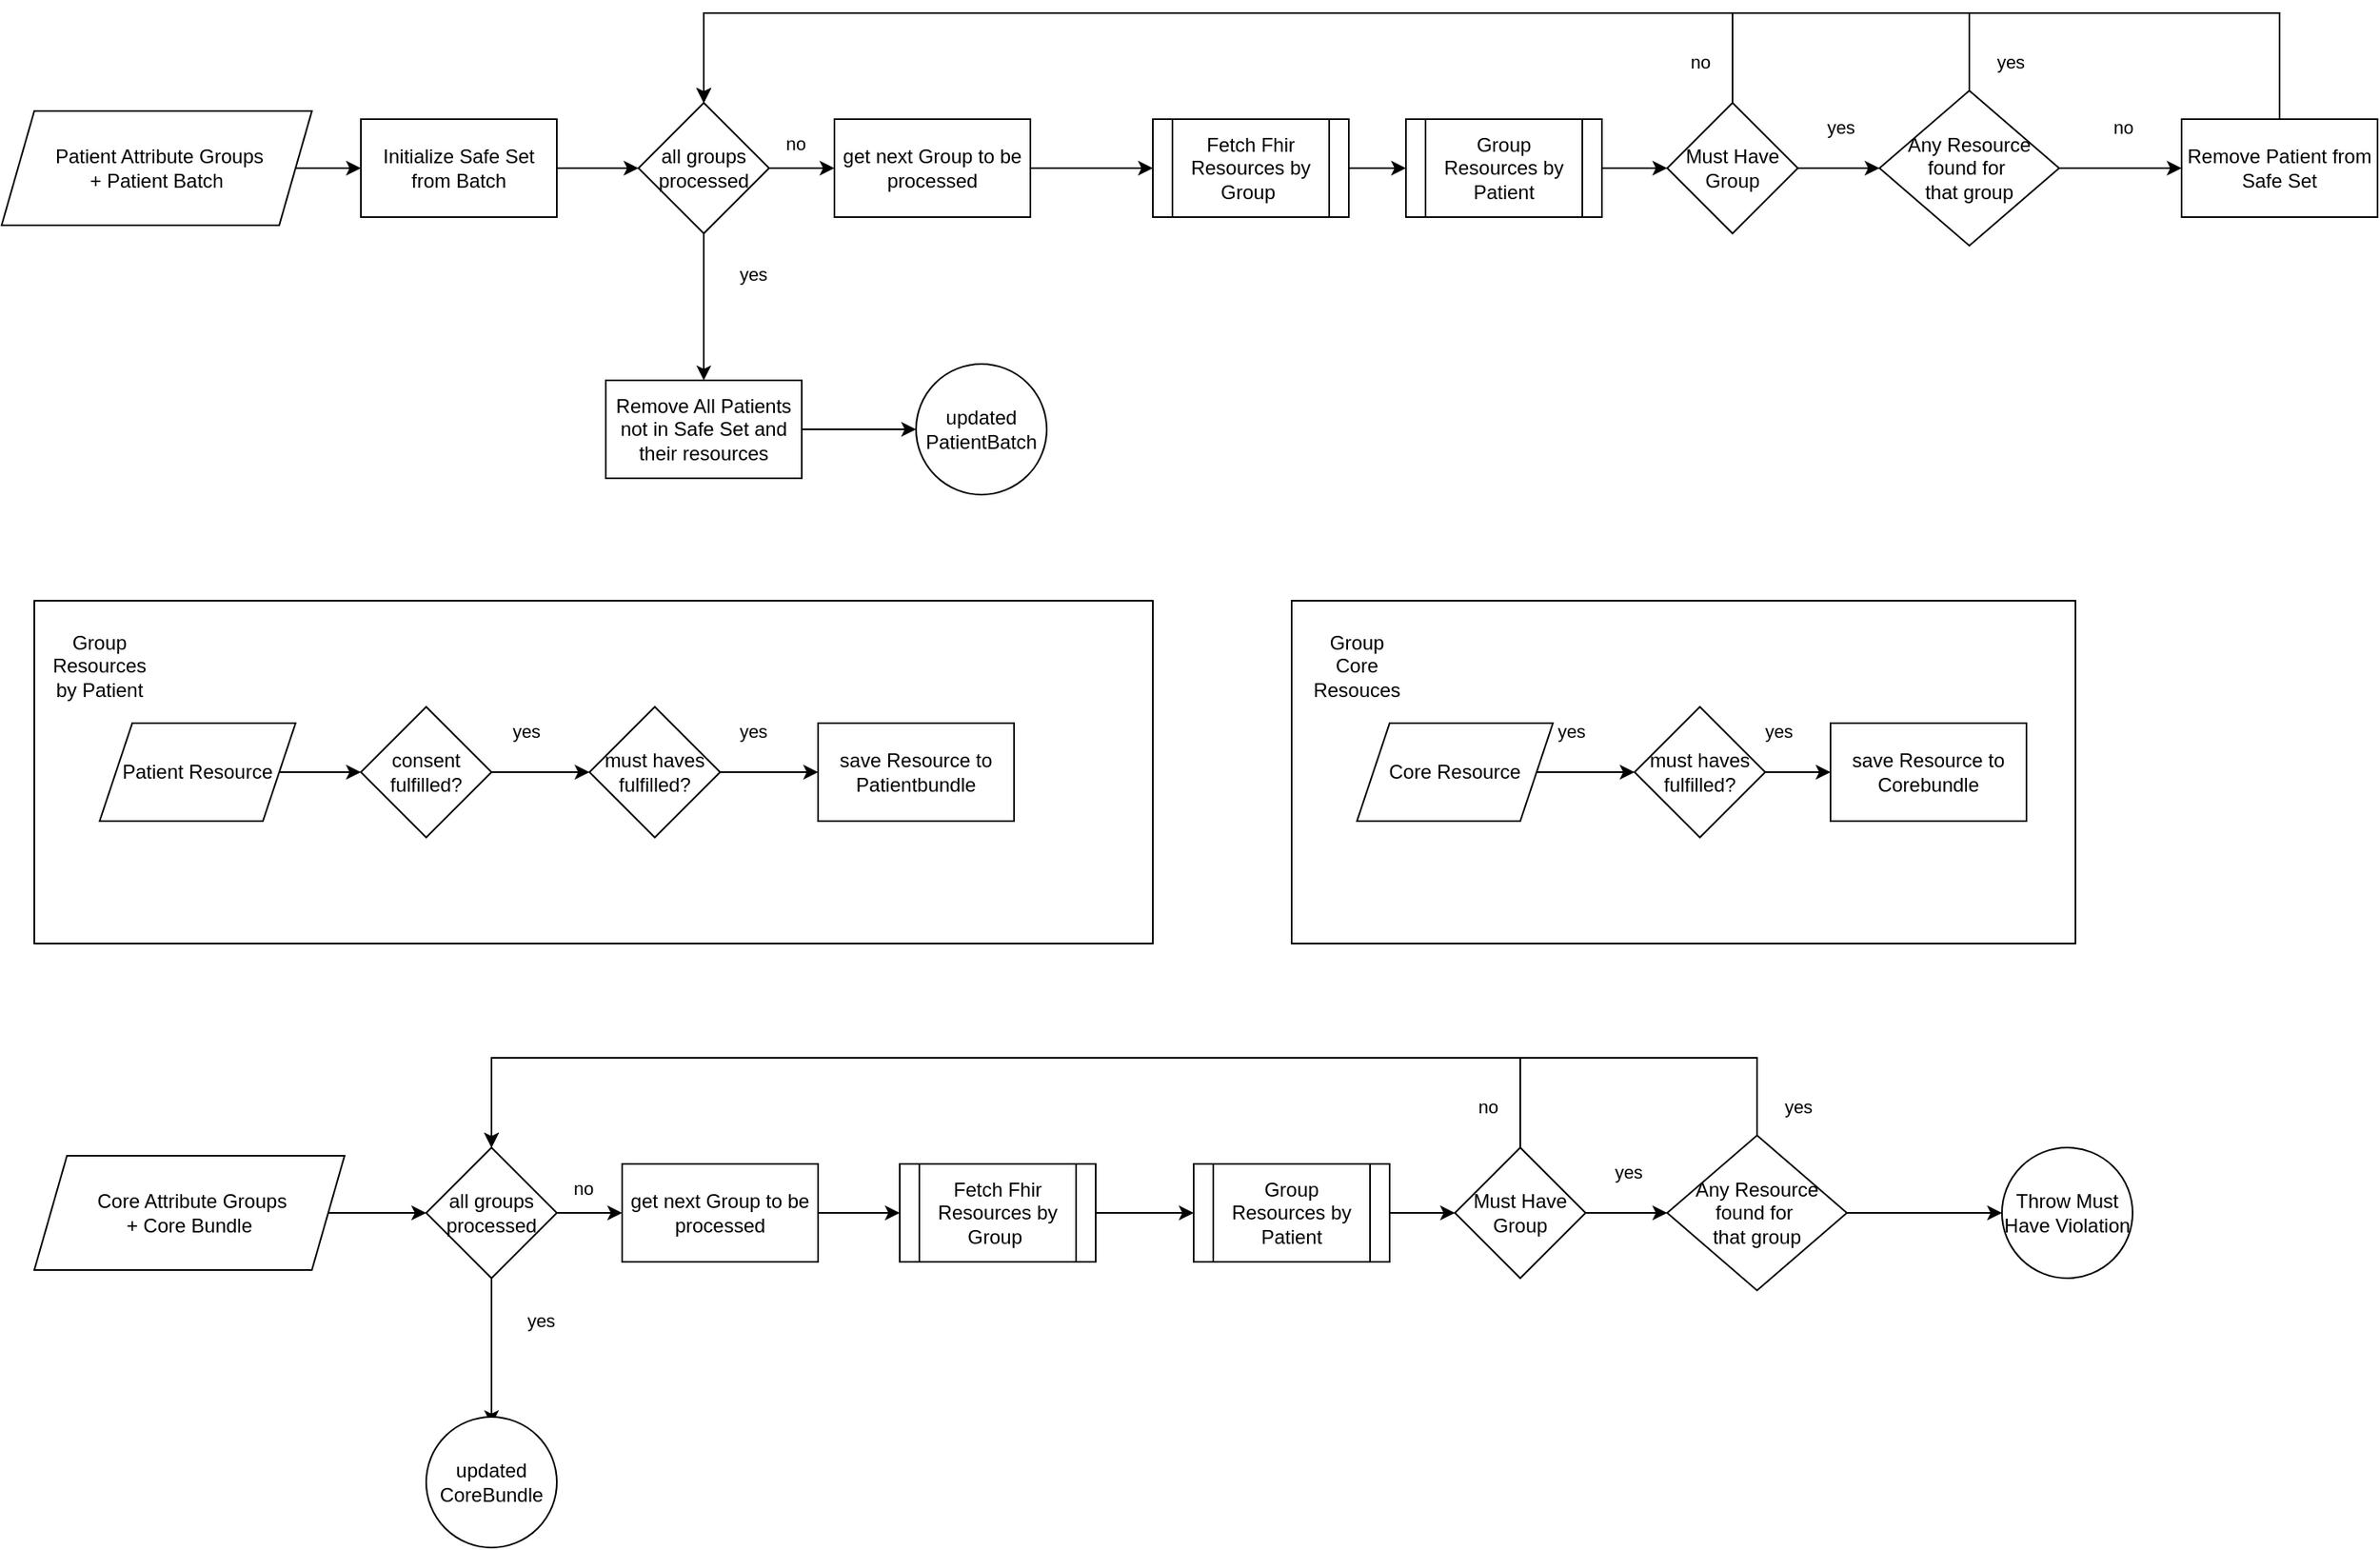 <mxfile version="28.0.6">
  <diagram name="Page-1" id="rf3YL7zo4leCZNkhgRx3">
    <mxGraphModel dx="1722" dy="1029" grid="1" gridSize="10" guides="1" tooltips="1" connect="1" arrows="1" fold="1" page="1" pageScale="1" pageWidth="850" pageHeight="1100" math="0" shadow="0">
      <root>
        <mxCell id="0" />
        <mxCell id="1" parent="0" />
        <mxCell id="hz-IXQPjgkr2d81pRRRw-45" value="" style="rounded=0;whiteSpace=wrap;html=1;" vertex="1" parent="1">
          <mxGeometry x="80" y="440" width="685" height="210" as="geometry" />
        </mxCell>
        <mxCell id="hz-IXQPjgkr2d81pRRRw-38" value="" style="edgeStyle=orthogonalEdgeStyle;rounded=0;orthogonalLoop=1;jettySize=auto;html=1;" edge="1" parent="1" source="hz-IXQPjgkr2d81pRRRw-1" target="hz-IXQPjgkr2d81pRRRw-37">
          <mxGeometry relative="1" as="geometry" />
        </mxCell>
        <mxCell id="hz-IXQPjgkr2d81pRRRw-1" value="&lt;div&gt;&amp;nbsp;Patient Attribute Groups&lt;/div&gt;&lt;div&gt;+&amp;nbsp;&lt;span style=&quot;background-color: transparent; color: light-dark(rgb(0, 0, 0), rgb(255, 255, 255));&quot;&gt;Patient Batch&lt;/span&gt;&lt;/div&gt;" style="shape=parallelogram;perimeter=parallelogramPerimeter;whiteSpace=wrap;html=1;fixedSize=1;" vertex="1" parent="1">
          <mxGeometry x="60" y="140" width="190" height="70" as="geometry" />
        </mxCell>
        <mxCell id="hz-IXQPjgkr2d81pRRRw-44" style="edgeStyle=orthogonalEdgeStyle;rounded=0;orthogonalLoop=1;jettySize=auto;html=1;" edge="1" parent="1" source="hz-IXQPjgkr2d81pRRRw-2" target="hz-IXQPjgkr2d81pRRRw-20">
          <mxGeometry relative="1" as="geometry" />
        </mxCell>
        <mxCell id="hz-IXQPjgkr2d81pRRRw-2" value="Fetch Fhir Resources by Group&amp;nbsp;" style="shape=process;whiteSpace=wrap;html=1;backgroundOutline=1;" vertex="1" parent="1">
          <mxGeometry x="765" y="145" width="120" height="60" as="geometry" />
        </mxCell>
        <mxCell id="hz-IXQPjgkr2d81pRRRw-13" value="" style="edgeStyle=orthogonalEdgeStyle;rounded=0;orthogonalLoop=1;jettySize=auto;html=1;" edge="1" parent="1" source="hz-IXQPjgkr2d81pRRRw-8" target="hz-IXQPjgkr2d81pRRRw-12">
          <mxGeometry relative="1" as="geometry" />
        </mxCell>
        <mxCell id="hz-IXQPjgkr2d81pRRRw-14" value="yes" style="edgeLabel;html=1;align=center;verticalAlign=middle;resizable=0;points=[];" vertex="1" connectable="0" parent="hz-IXQPjgkr2d81pRRRw-13">
          <mxGeometry x="0.05" y="1" relative="1" as="geometry">
            <mxPoint x="-11" y="-24" as="offset" />
          </mxGeometry>
        </mxCell>
        <mxCell id="hz-IXQPjgkr2d81pRRRw-8" value="consent fulfilled?" style="rhombus;whiteSpace=wrap;html=1;rounded=0;" vertex="1" parent="1">
          <mxGeometry x="280" y="505" width="80" height="80" as="geometry" />
        </mxCell>
        <mxCell id="hz-IXQPjgkr2d81pRRRw-16" value="" style="edgeStyle=orthogonalEdgeStyle;rounded=0;orthogonalLoop=1;jettySize=auto;html=1;" edge="1" parent="1" source="hz-IXQPjgkr2d81pRRRw-12" target="hz-IXQPjgkr2d81pRRRw-15">
          <mxGeometry relative="1" as="geometry" />
        </mxCell>
        <mxCell id="hz-IXQPjgkr2d81pRRRw-17" value="yes" style="edgeLabel;html=1;align=center;verticalAlign=middle;resizable=0;points=[];" vertex="1" connectable="0" parent="hz-IXQPjgkr2d81pRRRw-16">
          <mxGeometry x="0.233" y="2" relative="1" as="geometry">
            <mxPoint x="-17" y="-23" as="offset" />
          </mxGeometry>
        </mxCell>
        <mxCell id="hz-IXQPjgkr2d81pRRRw-12" value="must haves fulfilled?" style="rhombus;whiteSpace=wrap;html=1;rounded=0;" vertex="1" parent="1">
          <mxGeometry x="420" y="505" width="80" height="80" as="geometry" />
        </mxCell>
        <mxCell id="hz-IXQPjgkr2d81pRRRw-15" value="save Resource to Patientbundle" style="whiteSpace=wrap;html=1;rounded=0;" vertex="1" parent="1">
          <mxGeometry x="560" y="515" width="120" height="60" as="geometry" />
        </mxCell>
        <mxCell id="hz-IXQPjgkr2d81pRRRw-41" value="" style="edgeStyle=orthogonalEdgeStyle;rounded=0;orthogonalLoop=1;jettySize=auto;html=1;" edge="1" parent="1" source="hz-IXQPjgkr2d81pRRRw-20" target="hz-IXQPjgkr2d81pRRRw-40">
          <mxGeometry relative="1" as="geometry" />
        </mxCell>
        <mxCell id="hz-IXQPjgkr2d81pRRRw-20" value="Group Resources by Patient" style="shape=process;whiteSpace=wrap;html=1;backgroundOutline=1;" vertex="1" parent="1">
          <mxGeometry x="920" y="145" width="120" height="60" as="geometry" />
        </mxCell>
        <mxCell id="hz-IXQPjgkr2d81pRRRw-26" style="edgeStyle=orthogonalEdgeStyle;rounded=0;orthogonalLoop=1;jettySize=auto;html=1;" edge="1" parent="1" source="hz-IXQPjgkr2d81pRRRw-25" target="hz-IXQPjgkr2d81pRRRw-8">
          <mxGeometry relative="1" as="geometry">
            <mxPoint x="290" y="545" as="targetPoint" />
          </mxGeometry>
        </mxCell>
        <mxCell id="hz-IXQPjgkr2d81pRRRw-25" value="Patient Resource" style="shape=parallelogram;perimeter=parallelogramPerimeter;whiteSpace=wrap;html=1;fixedSize=1;" vertex="1" parent="1">
          <mxGeometry x="120" y="515" width="120" height="60" as="geometry" />
        </mxCell>
        <mxCell id="hz-IXQPjgkr2d81pRRRw-58" value="" style="edgeStyle=orthogonalEdgeStyle;rounded=0;orthogonalLoop=1;jettySize=auto;html=1;" edge="1" parent="1" source="hz-IXQPjgkr2d81pRRRw-30" target="hz-IXQPjgkr2d81pRRRw-57">
          <mxGeometry relative="1" as="geometry" />
        </mxCell>
        <mxCell id="hz-IXQPjgkr2d81pRRRw-59" value="no" style="edgeLabel;html=1;align=center;verticalAlign=middle;resizable=0;points=[];" vertex="1" connectable="0" parent="hz-IXQPjgkr2d81pRRRw-58">
          <mxGeometry x="0.036" y="1" relative="1" as="geometry">
            <mxPoint y="-24" as="offset" />
          </mxGeometry>
        </mxCell>
        <mxCell id="hz-IXQPjgkr2d81pRRRw-63" style="edgeStyle=orthogonalEdgeStyle;rounded=0;orthogonalLoop=1;jettySize=auto;html=1;" edge="1" parent="1" source="hz-IXQPjgkr2d81pRRRw-30" target="hz-IXQPjgkr2d81pRRRw-50">
          <mxGeometry relative="1" as="geometry">
            <Array as="points">
              <mxPoint x="1265" y="80" />
              <mxPoint x="490" y="80" />
            </Array>
          </mxGeometry>
        </mxCell>
        <mxCell id="hz-IXQPjgkr2d81pRRRw-64" value="yes" style="edgeLabel;html=1;align=center;verticalAlign=middle;resizable=0;points=[];" vertex="1" connectable="0" parent="hz-IXQPjgkr2d81pRRRw-63">
          <mxGeometry x="-0.926" y="1" relative="1" as="geometry">
            <mxPoint x="26" y="15" as="offset" />
          </mxGeometry>
        </mxCell>
        <mxCell id="hz-IXQPjgkr2d81pRRRw-30" value="Any Resource found for&amp;nbsp;&lt;div&gt;that group&lt;/div&gt;" style="rhombus;whiteSpace=wrap;html=1;" vertex="1" parent="1">
          <mxGeometry x="1210" y="127.5" width="110" height="95" as="geometry" />
        </mxCell>
        <mxCell id="hz-IXQPjgkr2d81pRRRw-34" value="" style="edgeStyle=orthogonalEdgeStyle;rounded=0;orthogonalLoop=1;jettySize=auto;html=1;" edge="1" parent="1" source="hz-IXQPjgkr2d81pRRRw-32" target="hz-IXQPjgkr2d81pRRRw-2">
          <mxGeometry relative="1" as="geometry" />
        </mxCell>
        <mxCell id="hz-IXQPjgkr2d81pRRRw-32" value="get next Group to be processed" style="whiteSpace=wrap;html=1;" vertex="1" parent="1">
          <mxGeometry x="570" y="145" width="120" height="60" as="geometry" />
        </mxCell>
        <mxCell id="hz-IXQPjgkr2d81pRRRw-51" value="" style="edgeStyle=orthogonalEdgeStyle;rounded=0;orthogonalLoop=1;jettySize=auto;html=1;" edge="1" parent="1" source="hz-IXQPjgkr2d81pRRRw-37" target="hz-IXQPjgkr2d81pRRRw-50">
          <mxGeometry relative="1" as="geometry" />
        </mxCell>
        <mxCell id="hz-IXQPjgkr2d81pRRRw-37" value="Initialize Safe Set from Batch" style="whiteSpace=wrap;html=1;" vertex="1" parent="1">
          <mxGeometry x="280" y="145" width="120" height="60" as="geometry" />
        </mxCell>
        <mxCell id="hz-IXQPjgkr2d81pRRRw-56" style="edgeStyle=orthogonalEdgeStyle;rounded=0;orthogonalLoop=1;jettySize=auto;html=1;" edge="1" parent="1" source="hz-IXQPjgkr2d81pRRRw-40" target="hz-IXQPjgkr2d81pRRRw-30">
          <mxGeometry relative="1" as="geometry" />
        </mxCell>
        <mxCell id="hz-IXQPjgkr2d81pRRRw-60" value="yes" style="edgeLabel;html=1;align=center;verticalAlign=middle;resizable=0;points=[];" vertex="1" connectable="0" parent="hz-IXQPjgkr2d81pRRRw-56">
          <mxGeometry x="0.02" y="1" relative="1" as="geometry">
            <mxPoint y="-24" as="offset" />
          </mxGeometry>
        </mxCell>
        <mxCell id="hz-IXQPjgkr2d81pRRRw-61" style="edgeStyle=orthogonalEdgeStyle;rounded=0;orthogonalLoop=1;jettySize=auto;html=1;" edge="1" parent="1" source="hz-IXQPjgkr2d81pRRRw-40" target="hz-IXQPjgkr2d81pRRRw-50">
          <mxGeometry relative="1" as="geometry">
            <Array as="points">
              <mxPoint x="1120" y="80" />
              <mxPoint x="490" y="80" />
            </Array>
          </mxGeometry>
        </mxCell>
        <mxCell id="hz-IXQPjgkr2d81pRRRw-62" value="no" style="edgeLabel;html=1;align=center;verticalAlign=middle;resizable=0;points=[];" vertex="1" connectable="0" parent="hz-IXQPjgkr2d81pRRRw-61">
          <mxGeometry x="-0.15" y="-1" relative="1" as="geometry">
            <mxPoint x="239" y="31" as="offset" />
          </mxGeometry>
        </mxCell>
        <mxCell id="hz-IXQPjgkr2d81pRRRw-40" value="Must Have Group" style="rhombus;whiteSpace=wrap;html=1;" vertex="1" parent="1">
          <mxGeometry x="1080" y="135" width="80" height="80" as="geometry" />
        </mxCell>
        <mxCell id="hz-IXQPjgkr2d81pRRRw-46" value="Group Resources by Patient" style="text;html=1;align=center;verticalAlign=middle;whiteSpace=wrap;rounded=0;" vertex="1" parent="1">
          <mxGeometry x="90" y="465" width="60" height="30" as="geometry" />
        </mxCell>
        <mxCell id="hz-IXQPjgkr2d81pRRRw-52" value="" style="edgeStyle=orthogonalEdgeStyle;rounded=0;orthogonalLoop=1;jettySize=auto;html=1;" edge="1" parent="1" source="hz-IXQPjgkr2d81pRRRw-50" target="hz-IXQPjgkr2d81pRRRw-32">
          <mxGeometry relative="1" as="geometry" />
        </mxCell>
        <mxCell id="hz-IXQPjgkr2d81pRRRw-53" value="no" style="edgeLabel;html=1;align=center;verticalAlign=middle;resizable=0;points=[];" vertex="1" connectable="0" parent="hz-IXQPjgkr2d81pRRRw-52">
          <mxGeometry x="-0.225" y="-2" relative="1" as="geometry">
            <mxPoint y="-17" as="offset" />
          </mxGeometry>
        </mxCell>
        <mxCell id="hz-IXQPjgkr2d81pRRRw-67" value="" style="edgeStyle=orthogonalEdgeStyle;rounded=0;orthogonalLoop=1;jettySize=auto;html=1;" edge="1" parent="1" source="hz-IXQPjgkr2d81pRRRw-50" target="hz-IXQPjgkr2d81pRRRw-66">
          <mxGeometry relative="1" as="geometry" />
        </mxCell>
        <mxCell id="hz-IXQPjgkr2d81pRRRw-68" value="yes" style="edgeLabel;html=1;align=center;verticalAlign=middle;resizable=0;points=[];" vertex="1" connectable="0" parent="hz-IXQPjgkr2d81pRRRw-67">
          <mxGeometry x="-0.441" relative="1" as="geometry">
            <mxPoint x="30" as="offset" />
          </mxGeometry>
        </mxCell>
        <mxCell id="hz-IXQPjgkr2d81pRRRw-50" value="all groups&lt;div&gt;processed&lt;/div&gt;" style="rhombus;whiteSpace=wrap;html=1;" vertex="1" parent="1">
          <mxGeometry x="450" y="135" width="80" height="80" as="geometry" />
        </mxCell>
        <mxCell id="hz-IXQPjgkr2d81pRRRw-65" style="edgeStyle=orthogonalEdgeStyle;rounded=0;orthogonalLoop=1;jettySize=auto;html=1;" edge="1" parent="1" source="hz-IXQPjgkr2d81pRRRw-57" target="hz-IXQPjgkr2d81pRRRw-50">
          <mxGeometry relative="1" as="geometry">
            <Array as="points">
              <mxPoint x="1455" y="80" />
              <mxPoint x="490" y="80" />
            </Array>
          </mxGeometry>
        </mxCell>
        <mxCell id="hz-IXQPjgkr2d81pRRRw-57" value="Remove Patient from Safe Set" style="whiteSpace=wrap;html=1;" vertex="1" parent="1">
          <mxGeometry x="1395" y="145" width="120" height="60" as="geometry" />
        </mxCell>
        <mxCell id="hz-IXQPjgkr2d81pRRRw-70" value="" style="edgeStyle=orthogonalEdgeStyle;rounded=0;orthogonalLoop=1;jettySize=auto;html=1;" edge="1" parent="1" source="hz-IXQPjgkr2d81pRRRw-66" target="hz-IXQPjgkr2d81pRRRw-69">
          <mxGeometry relative="1" as="geometry" />
        </mxCell>
        <mxCell id="hz-IXQPjgkr2d81pRRRw-66" value="Remove All Patients not in Safe Set and their resources" style="whiteSpace=wrap;html=1;" vertex="1" parent="1">
          <mxGeometry x="430" y="305" width="120" height="60" as="geometry" />
        </mxCell>
        <mxCell id="hz-IXQPjgkr2d81pRRRw-69" value="updated PatientBatch" style="ellipse;whiteSpace=wrap;html=1;" vertex="1" parent="1">
          <mxGeometry x="620" y="295" width="80" height="80" as="geometry" />
        </mxCell>
        <mxCell id="hz-IXQPjgkr2d81pRRRw-72" value="&lt;div&gt;&amp;nbsp;Core Attribute Groups&lt;/div&gt;&lt;div&gt;+&amp;nbsp;&lt;span style=&quot;background-color: transparent; color: light-dark(rgb(0, 0, 0), rgb(255, 255, 255));&quot;&gt;Core Bundle&lt;/span&gt;&lt;/div&gt;" style="shape=parallelogram;perimeter=parallelogramPerimeter;whiteSpace=wrap;html=1;fixedSize=1;" vertex="1" parent="1">
          <mxGeometry x="80" y="780" width="190" height="70" as="geometry" />
        </mxCell>
        <mxCell id="hz-IXQPjgkr2d81pRRRw-73" style="edgeStyle=orthogonalEdgeStyle;rounded=0;orthogonalLoop=1;jettySize=auto;html=1;" edge="1" parent="1" source="hz-IXQPjgkr2d81pRRRw-74" target="hz-IXQPjgkr2d81pRRRw-76">
          <mxGeometry relative="1" as="geometry" />
        </mxCell>
        <mxCell id="hz-IXQPjgkr2d81pRRRw-74" value="Fetch Fhir Resources by Group&amp;nbsp;" style="shape=process;whiteSpace=wrap;html=1;backgroundOutline=1;" vertex="1" parent="1">
          <mxGeometry x="610" y="785" width="120" height="60" as="geometry" />
        </mxCell>
        <mxCell id="hz-IXQPjgkr2d81pRRRw-75" value="" style="edgeStyle=orthogonalEdgeStyle;rounded=0;orthogonalLoop=1;jettySize=auto;html=1;" edge="1" parent="1" source="hz-IXQPjgkr2d81pRRRw-76" target="hz-IXQPjgkr2d81pRRRw-90">
          <mxGeometry relative="1" as="geometry" />
        </mxCell>
        <mxCell id="hz-IXQPjgkr2d81pRRRw-76" value="Group Resources by Patient" style="shape=process;whiteSpace=wrap;html=1;backgroundOutline=1;" vertex="1" parent="1">
          <mxGeometry x="790" y="785" width="120" height="60" as="geometry" />
        </mxCell>
        <mxCell id="hz-IXQPjgkr2d81pRRRw-79" style="edgeStyle=orthogonalEdgeStyle;rounded=0;orthogonalLoop=1;jettySize=auto;html=1;" edge="1" parent="1" source="hz-IXQPjgkr2d81pRRRw-81" target="hz-IXQPjgkr2d81pRRRw-95">
          <mxGeometry relative="1" as="geometry">
            <Array as="points">
              <mxPoint x="1135" y="720" />
              <mxPoint x="360" y="720" />
            </Array>
          </mxGeometry>
        </mxCell>
        <mxCell id="hz-IXQPjgkr2d81pRRRw-80" value="yes" style="edgeLabel;html=1;align=center;verticalAlign=middle;resizable=0;points=[];" vertex="1" connectable="0" parent="hz-IXQPjgkr2d81pRRRw-79">
          <mxGeometry x="-0.926" y="1" relative="1" as="geometry">
            <mxPoint x="26" y="15" as="offset" />
          </mxGeometry>
        </mxCell>
        <mxCell id="hz-IXQPjgkr2d81pRRRw-119" value="" style="edgeStyle=orthogonalEdgeStyle;rounded=0;orthogonalLoop=1;jettySize=auto;html=1;" edge="1" parent="1" source="hz-IXQPjgkr2d81pRRRw-81" target="hz-IXQPjgkr2d81pRRRw-118">
          <mxGeometry relative="1" as="geometry" />
        </mxCell>
        <mxCell id="hz-IXQPjgkr2d81pRRRw-81" value="Any Resource found for&amp;nbsp;&lt;div&gt;that group&lt;/div&gt;" style="rhombus;whiteSpace=wrap;html=1;" vertex="1" parent="1">
          <mxGeometry x="1080" y="767.5" width="110" height="95" as="geometry" />
        </mxCell>
        <mxCell id="hz-IXQPjgkr2d81pRRRw-82" value="" style="edgeStyle=orthogonalEdgeStyle;rounded=0;orthogonalLoop=1;jettySize=auto;html=1;" edge="1" parent="1" source="hz-IXQPjgkr2d81pRRRw-83" target="hz-IXQPjgkr2d81pRRRw-74">
          <mxGeometry relative="1" as="geometry" />
        </mxCell>
        <mxCell id="hz-IXQPjgkr2d81pRRRw-83" value="get next Group to be processed" style="whiteSpace=wrap;html=1;" vertex="1" parent="1">
          <mxGeometry x="440" y="785" width="120" height="60" as="geometry" />
        </mxCell>
        <mxCell id="hz-IXQPjgkr2d81pRRRw-84" value="" style="edgeStyle=orthogonalEdgeStyle;rounded=0;orthogonalLoop=1;jettySize=auto;html=1;" edge="1" parent="1" source="hz-IXQPjgkr2d81pRRRw-72" target="hz-IXQPjgkr2d81pRRRw-95">
          <mxGeometry relative="1" as="geometry">
            <mxPoint x="270" y="815.0" as="sourcePoint" />
          </mxGeometry>
        </mxCell>
        <mxCell id="hz-IXQPjgkr2d81pRRRw-86" style="edgeStyle=orthogonalEdgeStyle;rounded=0;orthogonalLoop=1;jettySize=auto;html=1;" edge="1" parent="1" source="hz-IXQPjgkr2d81pRRRw-90" target="hz-IXQPjgkr2d81pRRRw-81">
          <mxGeometry relative="1" as="geometry" />
        </mxCell>
        <mxCell id="hz-IXQPjgkr2d81pRRRw-87" value="yes" style="edgeLabel;html=1;align=center;verticalAlign=middle;resizable=0;points=[];" vertex="1" connectable="0" parent="hz-IXQPjgkr2d81pRRRw-86">
          <mxGeometry x="0.02" y="1" relative="1" as="geometry">
            <mxPoint y="-24" as="offset" />
          </mxGeometry>
        </mxCell>
        <mxCell id="hz-IXQPjgkr2d81pRRRw-88" style="edgeStyle=orthogonalEdgeStyle;rounded=0;orthogonalLoop=1;jettySize=auto;html=1;" edge="1" parent="1" source="hz-IXQPjgkr2d81pRRRw-90" target="hz-IXQPjgkr2d81pRRRw-95">
          <mxGeometry relative="1" as="geometry">
            <Array as="points">
              <mxPoint x="990" y="720" />
              <mxPoint x="360" y="720" />
            </Array>
          </mxGeometry>
        </mxCell>
        <mxCell id="hz-IXQPjgkr2d81pRRRw-89" value="no" style="edgeLabel;html=1;align=center;verticalAlign=middle;resizable=0;points=[];" vertex="1" connectable="0" parent="hz-IXQPjgkr2d81pRRRw-88">
          <mxGeometry x="-0.15" y="-1" relative="1" as="geometry">
            <mxPoint x="239" y="31" as="offset" />
          </mxGeometry>
        </mxCell>
        <mxCell id="hz-IXQPjgkr2d81pRRRw-90" value="Must Have Group" style="rhombus;whiteSpace=wrap;html=1;" vertex="1" parent="1">
          <mxGeometry x="950" y="775" width="80" height="80" as="geometry" />
        </mxCell>
        <mxCell id="hz-IXQPjgkr2d81pRRRw-91" value="" style="edgeStyle=orthogonalEdgeStyle;rounded=0;orthogonalLoop=1;jettySize=auto;html=1;" edge="1" parent="1" source="hz-IXQPjgkr2d81pRRRw-95" target="hz-IXQPjgkr2d81pRRRw-83">
          <mxGeometry relative="1" as="geometry" />
        </mxCell>
        <mxCell id="hz-IXQPjgkr2d81pRRRw-92" value="no" style="edgeLabel;html=1;align=center;verticalAlign=middle;resizable=0;points=[];" vertex="1" connectable="0" parent="hz-IXQPjgkr2d81pRRRw-91">
          <mxGeometry x="-0.225" y="-2" relative="1" as="geometry">
            <mxPoint y="-17" as="offset" />
          </mxGeometry>
        </mxCell>
        <mxCell id="hz-IXQPjgkr2d81pRRRw-93" value="" style="edgeStyle=orthogonalEdgeStyle;rounded=0;orthogonalLoop=1;jettySize=auto;html=1;" edge="1" parent="1" source="hz-IXQPjgkr2d81pRRRw-95">
          <mxGeometry relative="1" as="geometry">
            <mxPoint x="360" y="945.0" as="targetPoint" />
          </mxGeometry>
        </mxCell>
        <mxCell id="hz-IXQPjgkr2d81pRRRw-94" value="yes" style="edgeLabel;html=1;align=center;verticalAlign=middle;resizable=0;points=[];" vertex="1" connectable="0" parent="hz-IXQPjgkr2d81pRRRw-93">
          <mxGeometry x="-0.441" relative="1" as="geometry">
            <mxPoint x="30" as="offset" />
          </mxGeometry>
        </mxCell>
        <mxCell id="hz-IXQPjgkr2d81pRRRw-95" value="all groups&lt;div&gt;processed&lt;/div&gt;" style="rhombus;whiteSpace=wrap;html=1;" vertex="1" parent="1">
          <mxGeometry x="320" y="775" width="80" height="80" as="geometry" />
        </mxCell>
        <mxCell id="hz-IXQPjgkr2d81pRRRw-100" value="updated CoreBundle" style="ellipse;whiteSpace=wrap;html=1;" vertex="1" parent="1">
          <mxGeometry x="320" y="940" width="80" height="80" as="geometry" />
        </mxCell>
        <mxCell id="hz-IXQPjgkr2d81pRRRw-101" value="" style="rounded=0;whiteSpace=wrap;html=1;" vertex="1" parent="1">
          <mxGeometry x="850" y="440" width="480" height="210" as="geometry" />
        </mxCell>
        <mxCell id="hz-IXQPjgkr2d81pRRRw-102" value="" style="edgeStyle=orthogonalEdgeStyle;rounded=0;orthogonalLoop=1;jettySize=auto;html=1;" edge="1" parent="1" source="hz-IXQPjgkr2d81pRRRw-110" target="hz-IXQPjgkr2d81pRRRw-107">
          <mxGeometry relative="1" as="geometry">
            <mxPoint x="1130" y="545" as="sourcePoint" />
          </mxGeometry>
        </mxCell>
        <mxCell id="hz-IXQPjgkr2d81pRRRw-103" value="yes" style="edgeLabel;html=1;align=center;verticalAlign=middle;resizable=0;points=[];" vertex="1" connectable="0" parent="hz-IXQPjgkr2d81pRRRw-102">
          <mxGeometry x="0.05" y="1" relative="1" as="geometry">
            <mxPoint x="-11" y="-24" as="offset" />
          </mxGeometry>
        </mxCell>
        <mxCell id="hz-IXQPjgkr2d81pRRRw-105" value="" style="edgeStyle=orthogonalEdgeStyle;rounded=0;orthogonalLoop=1;jettySize=auto;html=1;" edge="1" parent="1" source="hz-IXQPjgkr2d81pRRRw-107" target="hz-IXQPjgkr2d81pRRRw-108">
          <mxGeometry relative="1" as="geometry" />
        </mxCell>
        <mxCell id="hz-IXQPjgkr2d81pRRRw-106" value="yes" style="edgeLabel;html=1;align=center;verticalAlign=middle;resizable=0;points=[];" vertex="1" connectable="0" parent="hz-IXQPjgkr2d81pRRRw-105">
          <mxGeometry x="0.233" y="2" relative="1" as="geometry">
            <mxPoint x="-17" y="-23" as="offset" />
          </mxGeometry>
        </mxCell>
        <mxCell id="hz-IXQPjgkr2d81pRRRw-107" value="must haves fulfilled?" style="rhombus;whiteSpace=wrap;html=1;rounded=0;" vertex="1" parent="1">
          <mxGeometry x="1060" y="505" width="80" height="80" as="geometry" />
        </mxCell>
        <mxCell id="hz-IXQPjgkr2d81pRRRw-108" value="save Resource to Corebundle" style="whiteSpace=wrap;html=1;rounded=0;" vertex="1" parent="1">
          <mxGeometry x="1180" y="515" width="120" height="60" as="geometry" />
        </mxCell>
        <mxCell id="hz-IXQPjgkr2d81pRRRw-110" value="Core Resource" style="shape=parallelogram;perimeter=parallelogramPerimeter;whiteSpace=wrap;html=1;fixedSize=1;" vertex="1" parent="1">
          <mxGeometry x="890" y="515" width="120" height="60" as="geometry" />
        </mxCell>
        <mxCell id="hz-IXQPjgkr2d81pRRRw-111" value="Group Core Resouces" style="text;html=1;align=center;verticalAlign=middle;whiteSpace=wrap;rounded=0;" vertex="1" parent="1">
          <mxGeometry x="860" y="465" width="60" height="30" as="geometry" />
        </mxCell>
        <mxCell id="hz-IXQPjgkr2d81pRRRw-118" value="Throw Must Have Violation" style="ellipse;whiteSpace=wrap;html=1;" vertex="1" parent="1">
          <mxGeometry x="1285" y="775" width="80" height="80" as="geometry" />
        </mxCell>
      </root>
    </mxGraphModel>
  </diagram>
</mxfile>
